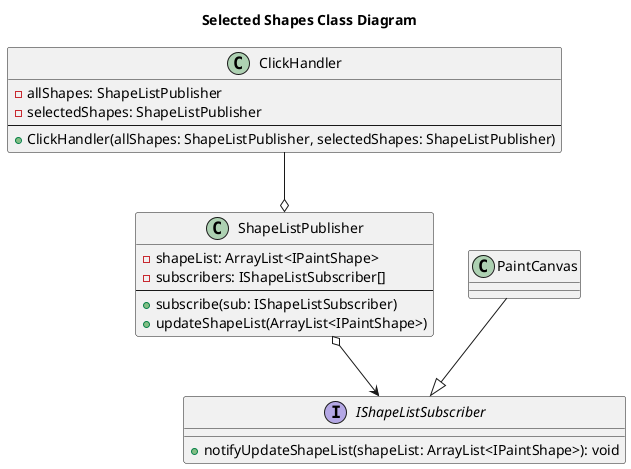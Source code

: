 @startuml Shape List Observer class diagram
title Selected Shapes Class Diagram

class ClickHandler {
    - allShapes: ShapeListPublisher
    - selectedShapes: ShapeListPublisher
    --
    + ClickHandler(allShapes: ShapeListPublisher, selectedShapes: ShapeListPublisher)
}

class ShapeListPublisher {
    - shapeList: ArrayList<IPaintShape>
    - subscribers: IShapeListSubscriber[]
    --
    + subscribe(sub: IShapeListSubscriber)
    + updateShapeList(ArrayList<IPaintShape>)
}

interface IShapeListSubscriber {
    + notifyUpdateShapeList(shapeList: ArrayList<IPaintShape>): void
}
 
class PaintCanvas {}

PaintCanvas --|> IShapeListSubscriber
ClickHandler --o ShapeListPublisher
ShapeListPublisher o--> IShapeListSubscriber


@enduml
